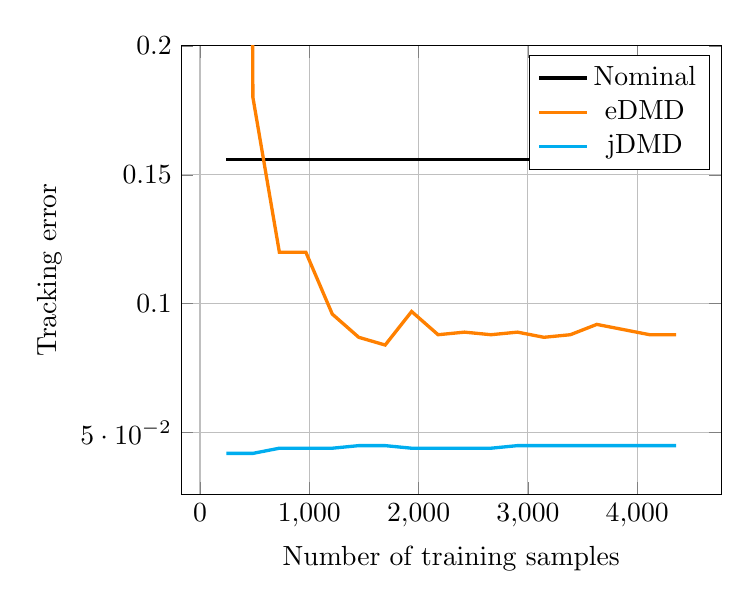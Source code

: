 % Recommended preamble:
\begin{tikzpicture}
\begin{axis}[xmajorgrids, ymajorgrids, xlabel={Number of training samples}, ylabel={Tracking error}, ymax={0.2}]
    \addplot+[no marks, very thick, color={black}]
        coordinates {
            (242,0.156)
            (484,0.156)
            (726,0.156)
            (968,0.156)
            (1210,0.156)
            (1452,0.156)
            (1694,0.156)
            (1936,0.156)
            (2178,0.156)
            (2420,0.156)
            (2662,0.156)
            (2904,0.156)
            (3146,0.156)
            (3388,0.156)
            (3630,0.156)
            (3872,0.156)
            (4114,0.156)
            (4356,0.156)
        }
        ;
    \addplot+[no marks, very thick, color={orange}]
        coordinates {
            (242,2.157)
            (484,0.18)
            (726,0.12)
            (968,0.12)
            (1210,0.096)
            (1452,0.087)
            (1694,0.084)
            (1936,0.097)
            (2178,0.088)
            (2420,0.089)
            (2662,0.088)
            (2904,0.089)
            (3146,0.087)
            (3388,0.088)
            (3630,0.092)
            (3872,0.09)
            (4114,0.088)
            (4356,0.088)
        }
        ;
    \addplot+[no marks, very thick, color={cyan}]
        coordinates {
            (242,0.042)
            (484,0.042)
            (726,0.044)
            (968,0.044)
            (1210,0.044)
            (1452,0.045)
            (1694,0.045)
            (1936,0.044)
            (2178,0.044)
            (2420,0.044)
            (2662,0.044)
            (2904,0.045)
            (3146,0.045)
            (3388,0.045)
            (3630,0.045)
            (3872,0.045)
            (4114,0.045)
            (4356,0.045)
        }
        ;
    \legend{{Nominal},{eDMD},{jDMD}}
\end{axis}
\end{tikzpicture}
